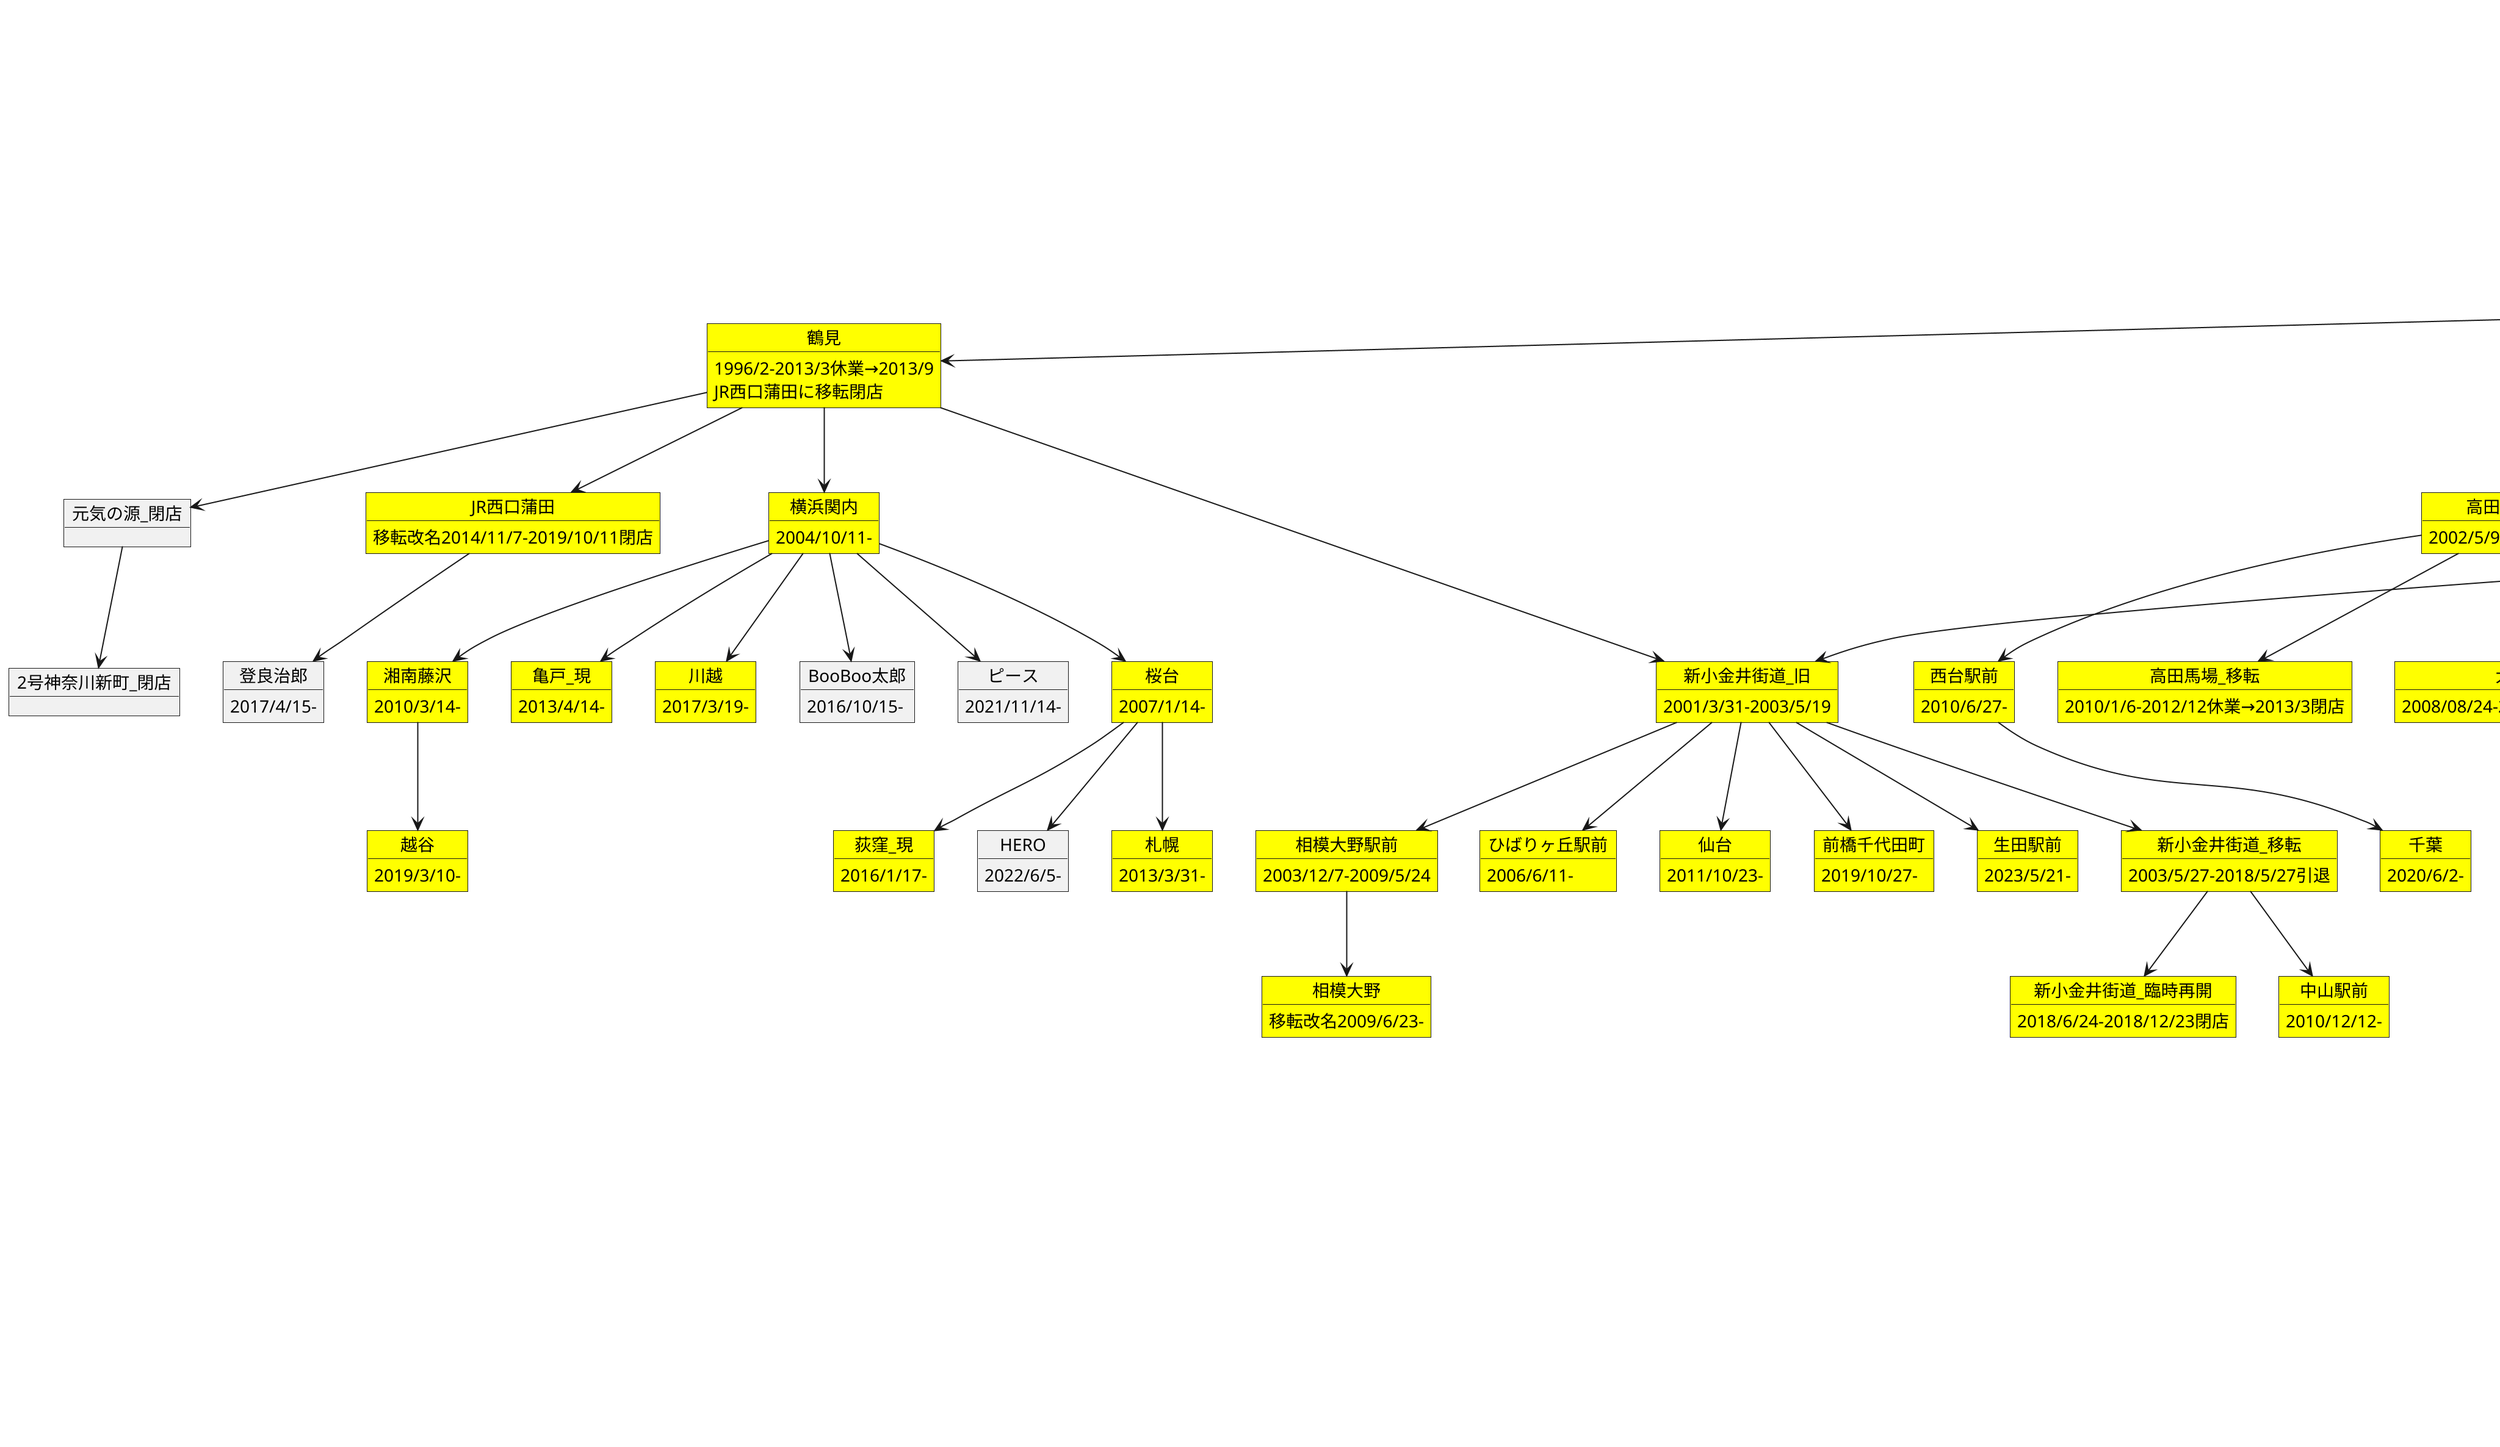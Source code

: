 @startuml jiro
scale 2
object 次郎 #yellow {
  1968-1972(移転閉店)
  都立大学
}

object 二郎 #yellow {
  (移転改名)1972-1996/2/29
  三田
}

object 三田本店 #yellow {
  (移転改名)1996/6/5-
  三田
}

object 吉祥寺 #yellow {
  1986-2001/4
}

object 生郎 {
  (改名・脱退)→2015/4閉店
}

object 堀切 #yellow {
  1998/7/28-2001/10/31
}

object 一代 {
}

object ぽっぽっ屋 {
}

object どっと屋 {
}

object 暖々 {
}

object 大者 {
  2010/12/1(店長が脱退独立)
}

object 大 {
}

object 赤羽_旧 #yellow {
  1991/2/15-2001
}

object 赤羽_移転 #yellow {
  2012/1/29-2017/4/30閉店
}

object O二郎 {
  2001改名→富士丸
}

object 富士丸 {
  2007/8改名
}

object 目黒 #yellow {
  1995/7-
}

object 仙川_前 #yellow {
  1995/10/16-2004/9/7・店主逝去
}

object 仙川_現 #yellow {
  2005/1/17-
}

object 環七新代田_前 #yellow {
  2000/1/30-2014/4/26
}

object 京急川崎 #yellow {
  2001/4/25-
}

object 鶴見 #yellow {
  1996/2-2013/3休業→2013/9
  JR西口蒲田に移転閉店
}

object 武蔵小杉 #yellow {
  1996/5-店主退転
}

object 歌舞伎町 #LightBlue {
  1997/8/11-2016/8/28
  NS系
}

object 八王子野猿街道 #yellow {
  2000/8/28-2006/5/20
}

object 八王子野猿街道2 #yellow {
  移転改名2006/6/10-
}

object 新宿歌舞伎町 #LightBlue {
  移転改名2016/10/3-
  NS系
}

object 京成大久保_前 #yellow {
  2002/12/16-2007/06/30
}

object 京成大久保_改築 #yellow {
  2008/9/11-
}

object 池袋東口 #LightBlue {
  2001/2/9-
  NS系
}

object 神田神保町_前 #yellow {
  フーズ神田出身2004/11/06-2017/11/25
}

object 神田神保町_移転 #yellow {
  2017/12/11-
}

object 京都 #yellow {
  2017/4/2-
}

object 一橋学園 #yellow {
  2022/8/11-
}

object 品川_直系移行 #yellow {
  2001-2010/7/13
}

object 品川_改装 #yellow {
  2010/8/24-
}

object 新宿小滝橋通り #yellow {
  1999/2/8-フーズ代々木から脱退？
}

object 上野毛_前 #yellow {
  店主引退2002/11/12-2006/8/20
}

object 上野毛_現 #yellow {
  2006/8/21-
}

object 小岩 #yellow {
  2005/11/6-
}

object 千住大橋駅前 #yellow {
  2009/4/19-
}

object 新橋 #LightBlue {
  2011/9/18-2018/4/21閉店
  NS系
}

object ひたちなか #yellow {
  2021/12/12-
}

object 松戸駅前_初代 #yellow {
  2002/05/12-2011/9/29移転閉店
}

object 松戸駅前_前 #yellow {
  前・2012/3/20-2015/7/26移転閉店
}

object 松戸駅前_現 #yellow {
  2015/8/9-
}

object 新潟 #yellow {
  移転2015/11/8-
}

object 環七新新代田 #yellow {
  現2014/5/18-
}

object 526武蔵小杉 {
  2011/1/19脱退改名
}

object 町田 #yellow {
  1999/3/9-2002/9/29閉店
}

object JR西口蒲田 #yellow {
  移転改名2014/11/7-2019/10/11閉店
}

object 登良治郎 {
  2017/4/15-
}

object 横浜関内 #yellow {
  2004/10/11-
}

object 桜台 #yellow {
  2007/1/14-
}

object 札幌 #yellow {
  2013/3/31-
}

object 荻窪_現 #yellow {
  2016/1/17-
}

object HERO {
  2022/6/5-
}

object 湘南藤沢 #yellow {
  2010/3/14-
}

object 越谷 #yellow {
  2019/3/10-
}

object 亀戸_前 #yellow {
  2001/4/17-2013/3/31
}

object 亀戸_現 #yellow {
  2013/4/14-
}

object 環七一之江 #yellow {
  2003/11/16-
}

object 新小金井街道_旧 #yellow {
  2001/3/31-2003/5/19
}

object 新小金井街道_移転 #yellow {
  2003/5/27-2018/5/27引退
}

object 新小金井街道_臨時再開 #yellow {
  2018/6/24-2018/12/23閉店
}

object 相模大野駅前 #yellow {
  2003/12/7-2009/5/24
}

object 相模大野 #yellow {
  移転改名2009/6/23-
}

object ひばりヶ丘駅前 #yellow {
  2006/6/11-
}

object 仙台 #yellow {
  2011/10/23-
}

object 前橋千代田町 #yellow {
  2019/10/27-
}

object 生田駅前 #yellow {
  2023/5/21-
}

object 栃木街道 #yellow {
  2007/11/25-
}

object 会津若松駅前 #yellow {
  2014/9/21-
}

object 中山駅前 #yellow {
  2010/12/12-
}

object 川越 #yellow {
  2017/3/19-
}

object BooBoo太郎 {
  2016/10/15-
}

object ピース {
  2021/11/14-
}

object 元気の源_閉店 {
}

object 2号神奈川新町_閉店 {
}

object めじろ台法政大学前 #yellow {
  2002/5/25-2017/5/13
}

object めじろ台_移転改名 #yellow {
  2017/5/28-2023/2/28廃業
}

object めじろ台_現 #yellow {
  2023/6/18-
}

object 荻窪_前 #yellow {
  2002/10/14-2014/1
}

object 立川_旧 #yellow {
  2008/04/27-2014/3休業
}

object 立川_再開 #yellow {
  2018/2/20再開-2020/6/15休業→引退
}

object 立川_現 #yellow {
  2023/1/29-
}

object 府中 #yellow {
  2001/5/1-2006/3/26→移転2006/5/3-
}

object 高田馬場_旧 #yellow {
  2002/5/9-2009/12/24
}

object 高田馬場_移転 #yellow {
  2010/1/6-2012/12休業→2013/3閉店
}

object 大宮 #yellow {
  2008/08/24-2016/11/30閉店
}

object 大宮公園駅前 #yellow {
  2020/6/5-
}

object 茨城守谷 #yellow {
  2009/06/07-2022/12/9移転閉店
}

object 柏 #yellow {
  移転2023/1/9-
}

object 西台駅前 #yellow {
  2010/6/27-
}

object 千葉 #yellow {
  2020/6/2-
}

object 虎ノ門 #green {
  1996/9/11-2004/10/31
  ジローフードシステム
}

object ラーメン虎ノ門 #green {
  2004/11/1-2020/1閉店
  ジローフードシステム
}

object 新橋_前 #green {
  1996/9/11-2004/7/5
  ジローフードシステム
}

object ラーメン新橋 #green {
  2004/7/6-2018/4/21閉店
  ジローフードシステム
}

object 品川_前 #green {
  1997/10-2001
  ジローフードシステム
  →脱退・直系加入
}

object 蒲田 #green {
  1997/12/15-2001/10/31
  ジローフードシステム
  →脱退・堀切系移行→ラーメン大
}

object 神田 #green {
  1998/4/15
  ジローフードシステム
  →ラーメン神田店
}

object ラーメン神田 #green {
  ジローフードシステム
}

object 代々木 #green {
  1998/9/25-1999/4
  ジローフードシステム
}

object 用心棒_神保町 {
  2009/3/21-
}

object 千里眼_東北沢 {
  2009/11/1-
}

object めじ_仙川 {
  2023/4/3-
}

object らーめん陸_上町 {
  2004/6/1-
}

object らーめん陸_尾山台 {
  2012/4/20-
}

object らーめん豚島_溝の口 {
  2021/11/2-
}


次郎 --> 二郎
二郎 --> 吉祥寺
二郎 --> 三田本店
二郎 --> 赤羽_旧
二郎 --> 鶴見
二郎 --> 武蔵小杉


三田本店 --> 歌舞伎町
三田本店 --> 八王子野猿街道
三田本店 --> 亀戸_前
三田本店 --> 上野毛_前
三田本店 --> めじろ台法政大学前
三田本店 --> 荻窪_前
三田本店 --> 府中
三田本店 --> 高田馬場_旧
三田本店 --> 京成大久保_前
三田本店 --> 神田神保町_前
三田本店 --> 品川_直系移行
三田本店 --> 新宿小滝橋通り


品川_前 --> 品川_直系移行
品川_直系移行 --> 品川_改装

京成大久保_前 --> 京成大久保_改築
神田神保町_前 --> 京都
神田神保町_前 --> 神田神保町_移転
神田神保町_前 --> 一橋学園

めじろ台法政大学前 --> めじろ台_移転改名
鶴見 --> 横浜関内
鶴見 --> 元気の源_閉店
鶴見 --> 新小金井街道_旧
鶴見 --> JR西口蒲田
武蔵小杉 --> 526武蔵小杉
武蔵小杉 --> 町田
歌舞伎町 --> 新宿歌舞伎町
歌舞伎町 --> 環七新新代田
歌舞伎町 --> 池袋東口

八王子野猿街道 --> 八王子野猿街道2
八王子野猿街道 --> 新小金井街道_旧
八王子野猿街道 --> 栃木街道
八王子野猿街道 --> 会津若松駅前
八王子野猿街道 --> 松戸駅前_現
八王子野猿街道 --> めじろ台_現

新小金井街道_旧 --> 新小金井街道_移転
新小金井街道_旧 --> 相模大野駅前
新小金井街道_旧 --> ひばりヶ丘駅前
新小金井街道_移転 --> 中山駅前
新小金井街道_旧 --> 仙台
新小金井街道_旧 --> 前橋千代田町
新小金井街道_旧 --> 生田駅前
新小金井街道_移転 --> 新小金井街道_臨時再開
相模大野駅前 --> 相模大野

池袋東口 --> 亀戸_前
亀戸_前 --> 上野毛_前
亀戸_前 --> 松戸駅前_初代
松戸駅前_初代 --> 赤羽_移転
亀戸_前 --> 環七一之江
環七一之江 --> 千住大橋駅前
環七一之江 --> 立川_現

上野毛_前 --> 小岩
上野毛_前 --> 上野毛_現
上野毛_前 --> 立川_旧
立川_旧 --> 立川_再開
小岩 --> 千住大橋駅前
池袋東口 --> 新橋
新橋 --> ひたちなか
池袋東口 --> 松戸駅前_前
松戸駅前_前 --> 新潟

JR西口蒲田 --> 登良治郎
元気の源_閉店 --> 2号神奈川新町_閉店
横浜関内 --> 桜台
横浜関内 --> 湘南藤沢
横浜関内 --> 川越
横浜関内 --> BooBoo太郎
横浜関内 --> ピース
湘南藤沢 --> 越谷
横浜関内 --> 亀戸_現
桜台 --> 札幌
桜台 --> 荻窪_現
桜台 --> HERO
赤羽_旧 --> O二郎
赤羽_旧 --> 目黒
赤羽_旧 --> 仙川_前
仙川_前 --> 仙川_現
赤羽_旧 --> 環七新代田_前
赤羽_旧 --> 京急川崎
O二郎 --> 富士丸
吉祥寺 --> 生郎
吉祥寺 --> 堀切
吉祥寺 --> 虎ノ門
堀切 --> 蒲田
蒲田 --> 大
堀切 --> 一代
堀切 --> ぽっぽっ屋
堀切 --> どっと屋
堀切 --> 暖々
堀切 --> 大
暖々 --> 大
暖々 --> 大者

高田馬場_旧 --> 高田馬場_移転
高田馬場_旧 --> 大宮
高田馬場_旧 --> 茨城守谷
茨城守谷 --> 柏
高田馬場_旧 --> 西台駅前
西台駅前 --> 千葉
大宮 --> 大宮公園駅前

虎ノ門 --> ラーメン虎ノ門
虎ノ門 --> 新橋_前
虎ノ門 --> 神田
虎ノ門 --> 代々木
虎ノ門 --> 品川_前

神田 --> ラーメン神田
新橋_前 --> ラーメン新橋

用心棒_神保町 --> 千里眼_東北沢
めじろ台_移転改名 --> めじ_仙川
上野毛_前 --> らーめん陸_上町
らーめん陸_上町 --> らーめん陸_尾山台
らーめん陸_尾山台 -->らーめん豚島_溝の口
@enduml